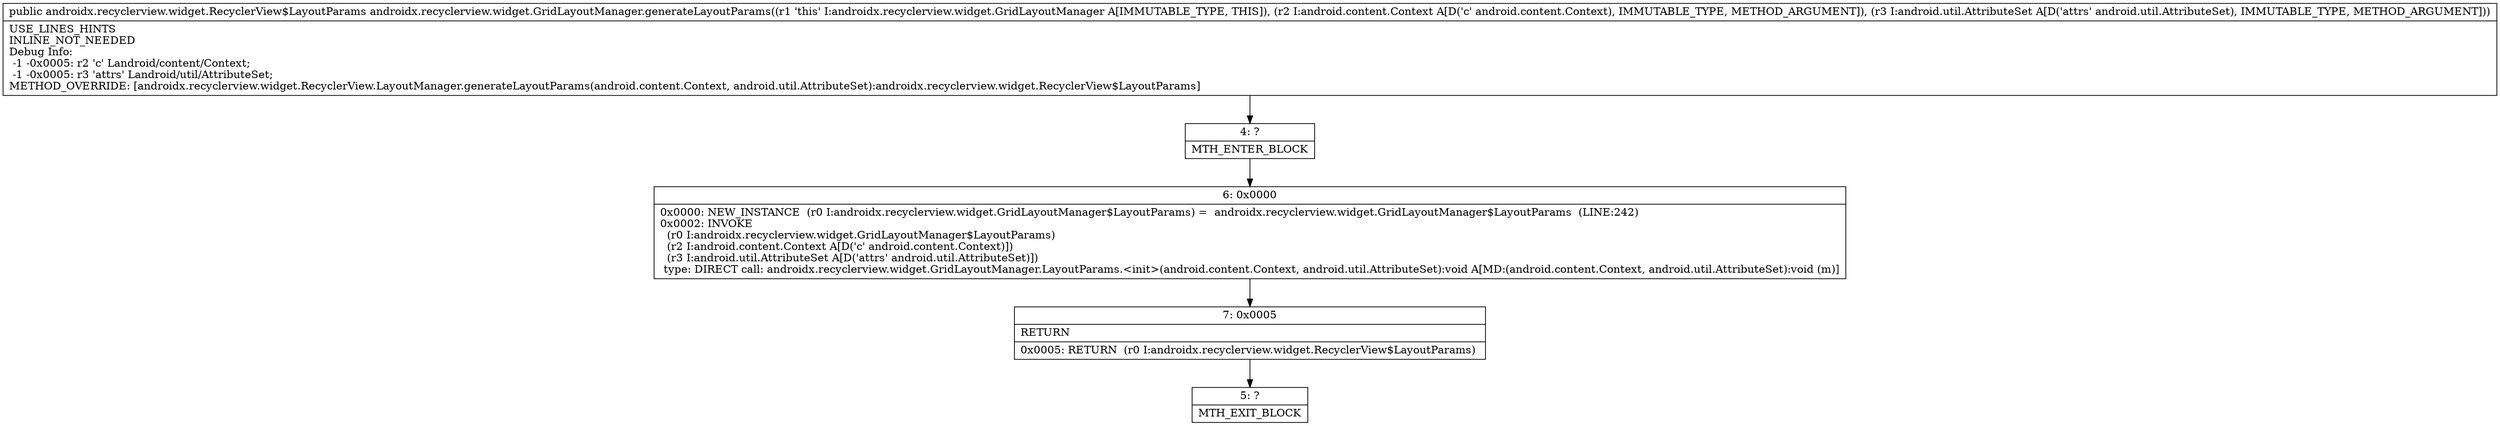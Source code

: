 digraph "CFG forandroidx.recyclerview.widget.GridLayoutManager.generateLayoutParams(Landroid\/content\/Context;Landroid\/util\/AttributeSet;)Landroidx\/recyclerview\/widget\/RecyclerView$LayoutParams;" {
Node_4 [shape=record,label="{4\:\ ?|MTH_ENTER_BLOCK\l}"];
Node_6 [shape=record,label="{6\:\ 0x0000|0x0000: NEW_INSTANCE  (r0 I:androidx.recyclerview.widget.GridLayoutManager$LayoutParams) =  androidx.recyclerview.widget.GridLayoutManager$LayoutParams  (LINE:242)\l0x0002: INVOKE  \l  (r0 I:androidx.recyclerview.widget.GridLayoutManager$LayoutParams)\l  (r2 I:android.content.Context A[D('c' android.content.Context)])\l  (r3 I:android.util.AttributeSet A[D('attrs' android.util.AttributeSet)])\l type: DIRECT call: androidx.recyclerview.widget.GridLayoutManager.LayoutParams.\<init\>(android.content.Context, android.util.AttributeSet):void A[MD:(android.content.Context, android.util.AttributeSet):void (m)]\l}"];
Node_7 [shape=record,label="{7\:\ 0x0005|RETURN\l|0x0005: RETURN  (r0 I:androidx.recyclerview.widget.RecyclerView$LayoutParams) \l}"];
Node_5 [shape=record,label="{5\:\ ?|MTH_EXIT_BLOCK\l}"];
MethodNode[shape=record,label="{public androidx.recyclerview.widget.RecyclerView$LayoutParams androidx.recyclerview.widget.GridLayoutManager.generateLayoutParams((r1 'this' I:androidx.recyclerview.widget.GridLayoutManager A[IMMUTABLE_TYPE, THIS]), (r2 I:android.content.Context A[D('c' android.content.Context), IMMUTABLE_TYPE, METHOD_ARGUMENT]), (r3 I:android.util.AttributeSet A[D('attrs' android.util.AttributeSet), IMMUTABLE_TYPE, METHOD_ARGUMENT]))  | USE_LINES_HINTS\lINLINE_NOT_NEEDED\lDebug Info:\l  \-1 \-0x0005: r2 'c' Landroid\/content\/Context;\l  \-1 \-0x0005: r3 'attrs' Landroid\/util\/AttributeSet;\lMETHOD_OVERRIDE: [androidx.recyclerview.widget.RecyclerView.LayoutManager.generateLayoutParams(android.content.Context, android.util.AttributeSet):androidx.recyclerview.widget.RecyclerView$LayoutParams]\l}"];
MethodNode -> Node_4;Node_4 -> Node_6;
Node_6 -> Node_7;
Node_7 -> Node_5;
}

